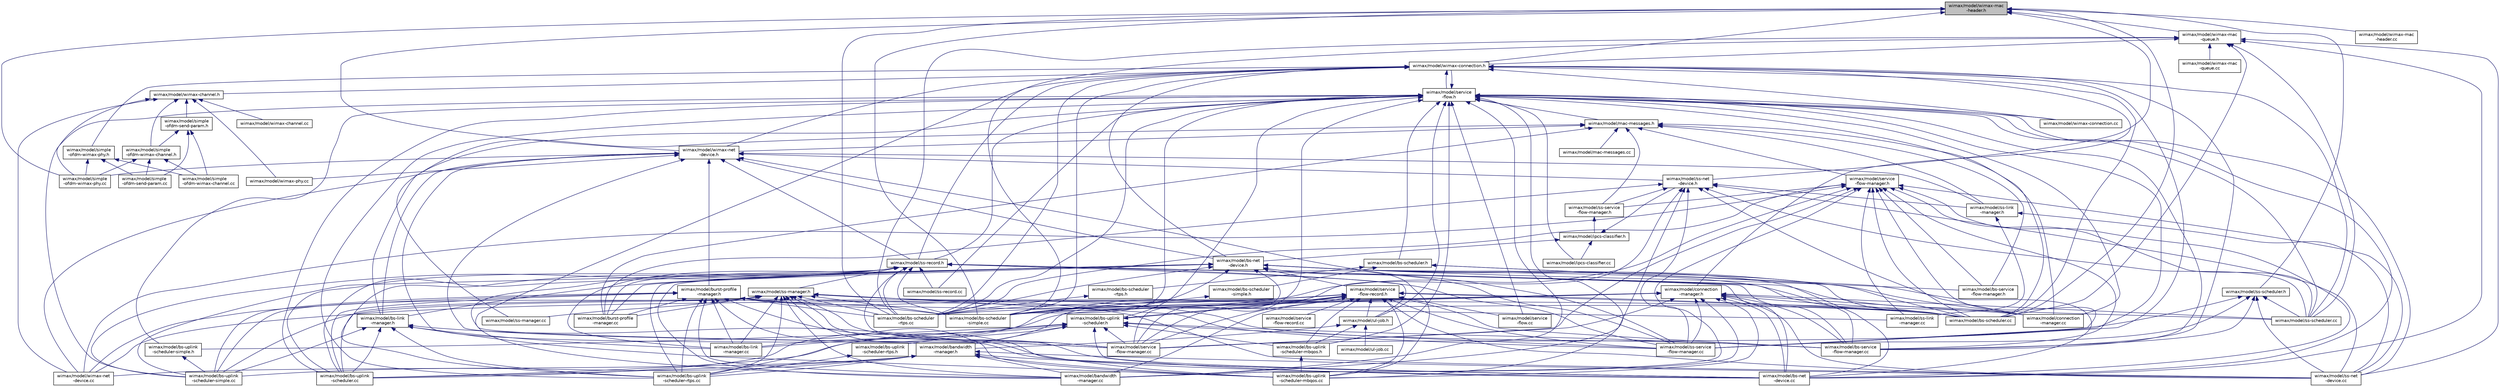 digraph "wimax/model/wimax-mac-header.h"
{
  edge [fontname="Helvetica",fontsize="10",labelfontname="Helvetica",labelfontsize="10"];
  node [fontname="Helvetica",fontsize="10",shape=record];
  Node1 [label="wimax/model/wimax-mac\l-header.h",height=0.2,width=0.4,color="black", fillcolor="grey75", style="filled", fontcolor="black"];
  Node1 -> Node2 [dir="back",color="midnightblue",fontsize="10",style="solid"];
  Node2 [label="wimax/model/wimax-connection.h",height=0.2,width=0.4,color="black", fillcolor="white", style="filled",URL="$d0/da4/wimax-connection_8h.html"];
  Node2 -> Node3 [dir="back",color="midnightblue",fontsize="10",style="solid"];
  Node3 [label="wimax/model/wimax-net\l-device.h",height=0.2,width=0.4,color="black", fillcolor="white", style="filled",URL="$d1/d16/wimax-net-device_8h.html"];
  Node3 -> Node4 [dir="back",color="midnightblue",fontsize="10",style="solid"];
  Node4 [label="wimax/model/bandwidth\l-manager.h",height=0.2,width=0.4,color="black", fillcolor="white", style="filled",URL="$da/dde/bandwidth-manager_8h.html"];
  Node4 -> Node5 [dir="back",color="midnightblue",fontsize="10",style="solid"];
  Node5 [label="wimax/model/bandwidth\l-manager.cc",height=0.2,width=0.4,color="black", fillcolor="white", style="filled",URL="$d9/daf/bandwidth-manager_8cc.html"];
  Node4 -> Node6 [dir="back",color="midnightblue",fontsize="10",style="solid"];
  Node6 [label="wimax/model/bs-net\l-device.cc",height=0.2,width=0.4,color="black", fillcolor="white", style="filled",URL="$d9/dbf/bs-net-device_8cc.html"];
  Node4 -> Node7 [dir="back",color="midnightblue",fontsize="10",style="solid"];
  Node7 [label="wimax/model/bs-uplink\l-scheduler-mbqos.cc",height=0.2,width=0.4,color="black", fillcolor="white", style="filled",URL="$d4/d56/bs-uplink-scheduler-mbqos_8cc.html"];
  Node4 -> Node8 [dir="back",color="midnightblue",fontsize="10",style="solid"];
  Node8 [label="wimax/model/bs-uplink\l-scheduler-rtps.cc",height=0.2,width=0.4,color="black", fillcolor="white", style="filled",URL="$d7/ded/bs-uplink-scheduler-rtps_8cc.html"];
  Node4 -> Node9 [dir="back",color="midnightblue",fontsize="10",style="solid"];
  Node9 [label="wimax/model/bs-uplink\l-scheduler-simple.cc",height=0.2,width=0.4,color="black", fillcolor="white", style="filled",URL="$df/de0/bs-uplink-scheduler-simple_8cc.html"];
  Node4 -> Node10 [dir="back",color="midnightblue",fontsize="10",style="solid"];
  Node10 [label="wimax/model/bs-uplink\l-scheduler.cc",height=0.2,width=0.4,color="black", fillcolor="white", style="filled",URL="$db/d9f/bs-uplink-scheduler_8cc.html"];
  Node4 -> Node11 [dir="back",color="midnightblue",fontsize="10",style="solid"];
  Node11 [label="wimax/model/ss-net\l-device.cc",height=0.2,width=0.4,color="black", fillcolor="white", style="filled",URL="$d1/d0d/ss-net-device_8cc.html"];
  Node4 -> Node12 [dir="back",color="midnightblue",fontsize="10",style="solid"];
  Node12 [label="wimax/model/wimax-net\l-device.cc",height=0.2,width=0.4,color="black", fillcolor="white", style="filled",URL="$d4/df2/wimax-net-device_8cc.html"];
  Node3 -> Node13 [dir="back",color="midnightblue",fontsize="10",style="solid"];
  Node13 [label="wimax/model/ss-record.h",height=0.2,width=0.4,color="black", fillcolor="white", style="filled",URL="$de/d9c/ss-record_8h.html"];
  Node13 -> Node14 [dir="back",color="midnightblue",fontsize="10",style="solid"];
  Node14 [label="wimax/model/ul-job.h",height=0.2,width=0.4,color="black", fillcolor="white", style="filled",URL="$d2/d02/ul-job_8h.html"];
  Node14 -> Node4 [dir="back",color="midnightblue",fontsize="10",style="solid"];
  Node14 -> Node15 [dir="back",color="midnightblue",fontsize="10",style="solid"];
  Node15 [label="wimax/model/bs-uplink\l-scheduler-mbqos.h",height=0.2,width=0.4,color="black", fillcolor="white", style="filled",URL="$d3/dfd/bs-uplink-scheduler-mbqos_8h.html"];
  Node15 -> Node7 [dir="back",color="midnightblue",fontsize="10",style="solid"];
  Node14 -> Node16 [dir="back",color="midnightblue",fontsize="10",style="solid"];
  Node16 [label="wimax/model/ul-job.cc",height=0.2,width=0.4,color="black", fillcolor="white", style="filled",URL="$db/d8e/ul-job_8cc.html"];
  Node13 -> Node17 [dir="back",color="midnightblue",fontsize="10",style="solid"];
  Node17 [label="wimax/model/ss-manager.h",height=0.2,width=0.4,color="black", fillcolor="white", style="filled",URL="$d9/d15/ss-manager_8h.html"];
  Node17 -> Node5 [dir="back",color="midnightblue",fontsize="10",style="solid"];
  Node17 -> Node18 [dir="back",color="midnightblue",fontsize="10",style="solid"];
  Node18 [label="wimax/model/bs-link\l-manager.cc",height=0.2,width=0.4,color="black", fillcolor="white", style="filled",URL="$d8/d41/bs-link-manager_8cc.html"];
  Node17 -> Node6 [dir="back",color="midnightblue",fontsize="10",style="solid"];
  Node17 -> Node19 [dir="back",color="midnightblue",fontsize="10",style="solid"];
  Node19 [label="wimax/model/bs-scheduler\l-rtps.cc",height=0.2,width=0.4,color="black", fillcolor="white", style="filled",URL="$d1/dc8/bs-scheduler-rtps_8cc.html"];
  Node17 -> Node20 [dir="back",color="midnightblue",fontsize="10",style="solid"];
  Node20 [label="wimax/model/bs-scheduler\l-simple.cc",height=0.2,width=0.4,color="black", fillcolor="white", style="filled",URL="$d2/dc3/bs-scheduler-simple_8cc.html"];
  Node17 -> Node21 [dir="back",color="midnightblue",fontsize="10",style="solid"];
  Node21 [label="wimax/model/bs-scheduler.cc",height=0.2,width=0.4,color="black", fillcolor="white", style="filled",URL="$d3/d62/bs-scheduler_8cc.html"];
  Node17 -> Node22 [dir="back",color="midnightblue",fontsize="10",style="solid"];
  Node22 [label="wimax/model/bs-service\l-flow-manager.cc",height=0.2,width=0.4,color="black", fillcolor="white", style="filled",URL="$d8/dfd/bs-service-flow-manager_8cc.html"];
  Node17 -> Node7 [dir="back",color="midnightblue",fontsize="10",style="solid"];
  Node17 -> Node8 [dir="back",color="midnightblue",fontsize="10",style="solid"];
  Node17 -> Node9 [dir="back",color="midnightblue",fontsize="10",style="solid"];
  Node17 -> Node10 [dir="back",color="midnightblue",fontsize="10",style="solid"];
  Node17 -> Node23 [dir="back",color="midnightblue",fontsize="10",style="solid"];
  Node23 [label="wimax/model/burst-profile\l-manager.cc",height=0.2,width=0.4,color="black", fillcolor="white", style="filled",URL="$d4/d58/burst-profile-manager_8cc.html"];
  Node17 -> Node24 [dir="back",color="midnightblue",fontsize="10",style="solid"];
  Node24 [label="wimax/model/service\l-flow-manager.cc",height=0.2,width=0.4,color="black", fillcolor="white", style="filled",URL="$de/d69/service-flow-manager_8cc.html"];
  Node17 -> Node25 [dir="back",color="midnightblue",fontsize="10",style="solid"];
  Node25 [label="wimax/model/ss-manager.cc",height=0.2,width=0.4,color="black", fillcolor="white", style="filled",URL="$d3/d03/ss-manager_8cc.html"];
  Node17 -> Node26 [dir="back",color="midnightblue",fontsize="10",style="solid"];
  Node26 [label="wimax/model/ss-service\l-flow-manager.cc",height=0.2,width=0.4,color="black", fillcolor="white", style="filled",URL="$d6/d2c/ss-service-flow-manager_8cc.html"];
  Node13 -> Node5 [dir="back",color="midnightblue",fontsize="10",style="solid"];
  Node13 -> Node18 [dir="back",color="midnightblue",fontsize="10",style="solid"];
  Node13 -> Node6 [dir="back",color="midnightblue",fontsize="10",style="solid"];
  Node13 -> Node19 [dir="back",color="midnightblue",fontsize="10",style="solid"];
  Node13 -> Node20 [dir="back",color="midnightblue",fontsize="10",style="solid"];
  Node13 -> Node21 [dir="back",color="midnightblue",fontsize="10",style="solid"];
  Node13 -> Node22 [dir="back",color="midnightblue",fontsize="10",style="solid"];
  Node13 -> Node8 [dir="back",color="midnightblue",fontsize="10",style="solid"];
  Node13 -> Node9 [dir="back",color="midnightblue",fontsize="10",style="solid"];
  Node13 -> Node10 [dir="back",color="midnightblue",fontsize="10",style="solid"];
  Node13 -> Node23 [dir="back",color="midnightblue",fontsize="10",style="solid"];
  Node13 -> Node27 [dir="back",color="midnightblue",fontsize="10",style="solid"];
  Node27 [label="wimax/model/connection\l-manager.cc",height=0.2,width=0.4,color="black", fillcolor="white", style="filled",URL="$d1/d34/connection-manager_8cc.html"];
  Node13 -> Node24 [dir="back",color="midnightblue",fontsize="10",style="solid"];
  Node13 -> Node28 [dir="back",color="midnightblue",fontsize="10",style="solid"];
  Node28 [label="wimax/model/ss-record.cc",height=0.2,width=0.4,color="black", fillcolor="white", style="filled",URL="$d1/d8f/ss-record_8cc.html"];
  Node13 -> Node26 [dir="back",color="midnightblue",fontsize="10",style="solid"];
  Node3 -> Node29 [dir="back",color="midnightblue",fontsize="10",style="solid"];
  Node29 [label="wimax/model/bs-net\l-device.h",height=0.2,width=0.4,color="black", fillcolor="white", style="filled",URL="$d5/d65/bs-net-device_8h.html"];
  Node29 -> Node30 [dir="back",color="midnightblue",fontsize="10",style="solid"];
  Node30 [label="wimax/model/service\l-flow-record.h",height=0.2,width=0.4,color="black", fillcolor="white", style="filled",URL="$d9/d7c/service-flow-record_8h.html"];
  Node30 -> Node14 [dir="back",color="midnightblue",fontsize="10",style="solid"];
  Node30 -> Node31 [dir="back",color="midnightblue",fontsize="10",style="solid"];
  Node31 [label="wimax/model/bs-uplink\l-scheduler.h",height=0.2,width=0.4,color="black", fillcolor="white", style="filled",URL="$db/db3/bs-uplink-scheduler_8h.html"];
  Node31 -> Node30 [dir="back",color="midnightblue",fontsize="10",style="solid"];
  Node31 -> Node4 [dir="back",color="midnightblue",fontsize="10",style="solid"];
  Node31 -> Node18 [dir="back",color="midnightblue",fontsize="10",style="solid"];
  Node31 -> Node6 [dir="back",color="midnightblue",fontsize="10",style="solid"];
  Node31 -> Node22 [dir="back",color="midnightblue",fontsize="10",style="solid"];
  Node31 -> Node15 [dir="back",color="midnightblue",fontsize="10",style="solid"];
  Node31 -> Node32 [dir="back",color="midnightblue",fontsize="10",style="solid"];
  Node32 [label="wimax/model/bs-uplink\l-scheduler-rtps.h",height=0.2,width=0.4,color="black", fillcolor="white", style="filled",URL="$d1/d92/bs-uplink-scheduler-rtps_8h.html"];
  Node32 -> Node8 [dir="back",color="midnightblue",fontsize="10",style="solid"];
  Node31 -> Node33 [dir="back",color="midnightblue",fontsize="10",style="solid"];
  Node33 [label="wimax/model/bs-uplink\l-scheduler-simple.h",height=0.2,width=0.4,color="black", fillcolor="white", style="filled",URL="$db/d86/bs-uplink-scheduler-simple_8h.html"];
  Node33 -> Node9 [dir="back",color="midnightblue",fontsize="10",style="solid"];
  Node31 -> Node10 [dir="back",color="midnightblue",fontsize="10",style="solid"];
  Node31 -> Node24 [dir="back",color="midnightblue",fontsize="10",style="solid"];
  Node31 -> Node26 [dir="back",color="midnightblue",fontsize="10",style="solid"];
  Node30 -> Node5 [dir="back",color="midnightblue",fontsize="10",style="solid"];
  Node30 -> Node19 [dir="back",color="midnightblue",fontsize="10",style="solid"];
  Node30 -> Node20 [dir="back",color="midnightblue",fontsize="10",style="solid"];
  Node30 -> Node21 [dir="back",color="midnightblue",fontsize="10",style="solid"];
  Node30 -> Node22 [dir="back",color="midnightblue",fontsize="10",style="solid"];
  Node30 -> Node15 [dir="back",color="midnightblue",fontsize="10",style="solid"];
  Node30 -> Node7 [dir="back",color="midnightblue",fontsize="10",style="solid"];
  Node30 -> Node8 [dir="back",color="midnightblue",fontsize="10",style="solid"];
  Node30 -> Node9 [dir="back",color="midnightblue",fontsize="10",style="solid"];
  Node30 -> Node10 [dir="back",color="midnightblue",fontsize="10",style="solid"];
  Node30 -> Node24 [dir="back",color="midnightblue",fontsize="10",style="solid"];
  Node30 -> Node34 [dir="back",color="midnightblue",fontsize="10",style="solid"];
  Node34 [label="wimax/model/service\l-flow-record.cc",height=0.2,width=0.4,color="black", fillcolor="white", style="filled",URL="$d9/d8b/service-flow-record_8cc.html"];
  Node30 -> Node35 [dir="back",color="midnightblue",fontsize="10",style="solid"];
  Node35 [label="wimax/model/service\l-flow.cc",height=0.2,width=0.4,color="black", fillcolor="white", style="filled",URL="$d4/d0f/service-flow_8cc.html"];
  Node30 -> Node11 [dir="back",color="midnightblue",fontsize="10",style="solid"];
  Node30 -> Node36 [dir="back",color="midnightblue",fontsize="10",style="solid"];
  Node36 [label="wimax/model/ss-scheduler.cc",height=0.2,width=0.4,color="black", fillcolor="white", style="filled",URL="$dd/db5/ss-scheduler_8cc.html"];
  Node30 -> Node26 [dir="back",color="midnightblue",fontsize="10",style="solid"];
  Node29 -> Node5 [dir="back",color="midnightblue",fontsize="10",style="solid"];
  Node29 -> Node37 [dir="back",color="midnightblue",fontsize="10",style="solid"];
  Node37 [label="wimax/model/bs-link\l-manager.h",height=0.2,width=0.4,color="black", fillcolor="white", style="filled",URL="$d1/d7e/bs-link-manager_8h.html"];
  Node37 -> Node18 [dir="back",color="midnightblue",fontsize="10",style="solid"];
  Node37 -> Node6 [dir="back",color="midnightblue",fontsize="10",style="solid"];
  Node37 -> Node7 [dir="back",color="midnightblue",fontsize="10",style="solid"];
  Node37 -> Node8 [dir="back",color="midnightblue",fontsize="10",style="solid"];
  Node37 -> Node9 [dir="back",color="midnightblue",fontsize="10",style="solid"];
  Node37 -> Node10 [dir="back",color="midnightblue",fontsize="10",style="solid"];
  Node29 -> Node6 [dir="back",color="midnightblue",fontsize="10",style="solid"];
  Node29 -> Node19 [dir="back",color="midnightblue",fontsize="10",style="solid"];
  Node29 -> Node20 [dir="back",color="midnightblue",fontsize="10",style="solid"];
  Node29 -> Node21 [dir="back",color="midnightblue",fontsize="10",style="solid"];
  Node29 -> Node22 [dir="back",color="midnightblue",fontsize="10",style="solid"];
  Node29 -> Node38 [dir="back",color="midnightblue",fontsize="10",style="solid"];
  Node38 [label="wimax/model/bs-service\l-flow-manager.h",height=0.2,width=0.4,color="black", fillcolor="white", style="filled",URL="$d0/d84/bs-service-flow-manager_8h.html"];
  Node29 -> Node7 [dir="back",color="midnightblue",fontsize="10",style="solid"];
  Node29 -> Node8 [dir="back",color="midnightblue",fontsize="10",style="solid"];
  Node29 -> Node9 [dir="back",color="midnightblue",fontsize="10",style="solid"];
  Node29 -> Node10 [dir="back",color="midnightblue",fontsize="10",style="solid"];
  Node29 -> Node23 [dir="back",color="midnightblue",fontsize="10",style="solid"];
  Node29 -> Node27 [dir="back",color="midnightblue",fontsize="10",style="solid"];
  Node29 -> Node24 [dir="back",color="midnightblue",fontsize="10",style="solid"];
  Node29 -> Node26 [dir="back",color="midnightblue",fontsize="10",style="solid"];
  Node3 -> Node39 [dir="back",color="midnightblue",fontsize="10",style="solid"];
  Node39 [label="wimax/model/ss-net\l-device.h",height=0.2,width=0.4,color="black", fillcolor="white", style="filled",URL="$dc/dbd/ss-net-device_8h.html"];
  Node39 -> Node40 [dir="back",color="midnightblue",fontsize="10",style="solid"];
  Node40 [label="wimax/model/ss-service\l-flow-manager.h",height=0.2,width=0.4,color="black", fillcolor="white", style="filled",URL="$d2/d89/ss-service-flow-manager_8h.html"];
  Node40 -> Node41 [dir="back",color="midnightblue",fontsize="10",style="solid"];
  Node41 [label="wimax/model/ipcs-classifier.h",height=0.2,width=0.4,color="black", fillcolor="white", style="filled",URL="$d0/d3c/ipcs-classifier_8h.html"];
  Node41 -> Node29 [dir="back",color="midnightblue",fontsize="10",style="solid"];
  Node41 -> Node39 [dir="back",color="midnightblue",fontsize="10",style="solid"];
  Node41 -> Node42 [dir="back",color="midnightblue",fontsize="10",style="solid"];
  Node42 [label="wimax/model/ipcs-classifier.cc",height=0.2,width=0.4,color="black", fillcolor="white", style="filled",URL="$d3/d9a/ipcs-classifier_8cc.html"];
  Node39 -> Node5 [dir="back",color="midnightblue",fontsize="10",style="solid"];
  Node39 -> Node23 [dir="back",color="midnightblue",fontsize="10",style="solid"];
  Node39 -> Node27 [dir="back",color="midnightblue",fontsize="10",style="solid"];
  Node39 -> Node24 [dir="back",color="midnightblue",fontsize="10",style="solid"];
  Node39 -> Node43 [dir="back",color="midnightblue",fontsize="10",style="solid"];
  Node43 [label="wimax/model/ss-link\l-manager.h",height=0.2,width=0.4,color="black", fillcolor="white", style="filled",URL="$d2/d5e/ss-link-manager_8h.html"];
  Node43 -> Node44 [dir="back",color="midnightblue",fontsize="10",style="solid"];
  Node44 [label="wimax/model/ss-link\l-manager.cc",height=0.2,width=0.4,color="black", fillcolor="white", style="filled",URL="$de/d29/ss-link-manager_8cc.html"];
  Node43 -> Node11 [dir="back",color="midnightblue",fontsize="10",style="solid"];
  Node39 -> Node11 [dir="back",color="midnightblue",fontsize="10",style="solid"];
  Node39 -> Node36 [dir="back",color="midnightblue",fontsize="10",style="solid"];
  Node39 -> Node26 [dir="back",color="midnightblue",fontsize="10",style="solid"];
  Node3 -> Node45 [dir="back",color="midnightblue",fontsize="10",style="solid"];
  Node45 [label="wimax/model/burst-profile\l-manager.h",height=0.2,width=0.4,color="black", fillcolor="white", style="filled",URL="$de/d9a/burst-profile-manager_8h.html"];
  Node45 -> Node5 [dir="back",color="midnightblue",fontsize="10",style="solid"];
  Node45 -> Node18 [dir="back",color="midnightblue",fontsize="10",style="solid"];
  Node45 -> Node6 [dir="back",color="midnightblue",fontsize="10",style="solid"];
  Node45 -> Node19 [dir="back",color="midnightblue",fontsize="10",style="solid"];
  Node45 -> Node20 [dir="back",color="midnightblue",fontsize="10",style="solid"];
  Node45 -> Node21 [dir="back",color="midnightblue",fontsize="10",style="solid"];
  Node45 -> Node7 [dir="back",color="midnightblue",fontsize="10",style="solid"];
  Node45 -> Node8 [dir="back",color="midnightblue",fontsize="10",style="solid"];
  Node45 -> Node9 [dir="back",color="midnightblue",fontsize="10",style="solid"];
  Node45 -> Node10 [dir="back",color="midnightblue",fontsize="10",style="solid"];
  Node45 -> Node23 [dir="back",color="midnightblue",fontsize="10",style="solid"];
  Node45 -> Node44 [dir="back",color="midnightblue",fontsize="10",style="solid"];
  Node45 -> Node11 [dir="back",color="midnightblue",fontsize="10",style="solid"];
  Node45 -> Node12 [dir="back",color="midnightblue",fontsize="10",style="solid"];
  Node3 -> Node37 [dir="back",color="midnightblue",fontsize="10",style="solid"];
  Node3 -> Node24 [dir="back",color="midnightblue",fontsize="10",style="solid"];
  Node3 -> Node46 [dir="back",color="midnightblue",fontsize="10",style="solid"];
  Node46 [label="wimax/model/simple\l-ofdm-wimax-phy.cc",height=0.2,width=0.4,color="black", fillcolor="white", style="filled",URL="$dc/d6b/simple-ofdm-wimax-phy_8cc.html"];
  Node3 -> Node43 [dir="back",color="midnightblue",fontsize="10",style="solid"];
  Node3 -> Node26 [dir="back",color="midnightblue",fontsize="10",style="solid"];
  Node3 -> Node12 [dir="back",color="midnightblue",fontsize="10",style="solid"];
  Node3 -> Node47 [dir="back",color="midnightblue",fontsize="10",style="solid"];
  Node47 [label="wimax/model/wimax-phy.cc",height=0.2,width=0.4,color="black", fillcolor="white", style="filled",URL="$d7/d68/wimax-phy_8cc.html"];
  Node2 -> Node48 [dir="back",color="midnightblue",fontsize="10",style="solid"];
  Node48 [label="wimax/model/service\l-flow.h",height=0.2,width=0.4,color="black", fillcolor="white", style="filled",URL="$d0/d39/service-flow_8h.html"];
  Node48 -> Node2 [dir="back",color="midnightblue",fontsize="10",style="solid"];
  Node48 -> Node49 [dir="back",color="midnightblue",fontsize="10",style="solid"];
  Node49 [label="wimax/model/mac-messages.h",height=0.2,width=0.4,color="black", fillcolor="white", style="filled",URL="$d2/d82/mac-messages_8h.html"];
  Node49 -> Node3 [dir="back",color="midnightblue",fontsize="10",style="solid"];
  Node49 -> Node40 [dir="back",color="midnightblue",fontsize="10",style="solid"];
  Node49 -> Node50 [dir="back",color="midnightblue",fontsize="10",style="solid"];
  Node50 [label="wimax/model/service\l-flow-manager.h",height=0.2,width=0.4,color="black", fillcolor="white", style="filled",URL="$d9/d4e/service-flow-manager_8h.html"];
  Node50 -> Node40 [dir="back",color="midnightblue",fontsize="10",style="solid"];
  Node50 -> Node5 [dir="back",color="midnightblue",fontsize="10",style="solid"];
  Node50 -> Node6 [dir="back",color="midnightblue",fontsize="10",style="solid"];
  Node50 -> Node19 [dir="back",color="midnightblue",fontsize="10",style="solid"];
  Node50 -> Node20 [dir="back",color="midnightblue",fontsize="10",style="solid"];
  Node50 -> Node21 [dir="back",color="midnightblue",fontsize="10",style="solid"];
  Node50 -> Node22 [dir="back",color="midnightblue",fontsize="10",style="solid"];
  Node50 -> Node38 [dir="back",color="midnightblue",fontsize="10",style="solid"];
  Node50 -> Node24 [dir="back",color="midnightblue",fontsize="10",style="solid"];
  Node50 -> Node44 [dir="back",color="midnightblue",fontsize="10",style="solid"];
  Node50 -> Node11 [dir="back",color="midnightblue",fontsize="10",style="solid"];
  Node50 -> Node36 [dir="back",color="midnightblue",fontsize="10",style="solid"];
  Node50 -> Node26 [dir="back",color="midnightblue",fontsize="10",style="solid"];
  Node50 -> Node12 [dir="back",color="midnightblue",fontsize="10",style="solid"];
  Node49 -> Node37 [dir="back",color="midnightblue",fontsize="10",style="solid"];
  Node49 -> Node38 [dir="back",color="midnightblue",fontsize="10",style="solid"];
  Node49 -> Node23 [dir="back",color="midnightblue",fontsize="10",style="solid"];
  Node49 -> Node27 [dir="back",color="midnightblue",fontsize="10",style="solid"];
  Node49 -> Node51 [dir="back",color="midnightblue",fontsize="10",style="solid"];
  Node51 [label="wimax/model/mac-messages.cc",height=0.2,width=0.4,color="black", fillcolor="white", style="filled",URL="$df/dd6/mac-messages_8cc.html"];
  Node49 -> Node43 [dir="back",color="midnightblue",fontsize="10",style="solid"];
  Node48 -> Node13 [dir="back",color="midnightblue",fontsize="10",style="solid"];
  Node48 -> Node14 [dir="back",color="midnightblue",fontsize="10",style="solid"];
  Node48 -> Node31 [dir="back",color="midnightblue",fontsize="10",style="solid"];
  Node48 -> Node5 [dir="back",color="midnightblue",fontsize="10",style="solid"];
  Node48 -> Node52 [dir="back",color="midnightblue",fontsize="10",style="solid"];
  Node52 [label="wimax/model/bs-scheduler.h",height=0.2,width=0.4,color="black", fillcolor="white", style="filled",URL="$d8/dbe/bs-scheduler_8h.html"];
  Node52 -> Node6 [dir="back",color="midnightblue",fontsize="10",style="solid"];
  Node52 -> Node53 [dir="back",color="midnightblue",fontsize="10",style="solid"];
  Node53 [label="wimax/model/bs-scheduler\l-rtps.h",height=0.2,width=0.4,color="black", fillcolor="white", style="filled",URL="$de/db3/bs-scheduler-rtps_8h.html"];
  Node53 -> Node19 [dir="back",color="midnightblue",fontsize="10",style="solid"];
  Node52 -> Node54 [dir="back",color="midnightblue",fontsize="10",style="solid"];
  Node54 [label="wimax/model/bs-scheduler\l-simple.h",height=0.2,width=0.4,color="black", fillcolor="white", style="filled",URL="$d9/d9b/bs-scheduler-simple_8h.html"];
  Node54 -> Node20 [dir="back",color="midnightblue",fontsize="10",style="solid"];
  Node52 -> Node21 [dir="back",color="midnightblue",fontsize="10",style="solid"];
  Node48 -> Node6 [dir="back",color="midnightblue",fontsize="10",style="solid"];
  Node48 -> Node19 [dir="back",color="midnightblue",fontsize="10",style="solid"];
  Node48 -> Node20 [dir="back",color="midnightblue",fontsize="10",style="solid"];
  Node48 -> Node21 [dir="back",color="midnightblue",fontsize="10",style="solid"];
  Node48 -> Node22 [dir="back",color="midnightblue",fontsize="10",style="solid"];
  Node48 -> Node15 [dir="back",color="midnightblue",fontsize="10",style="solid"];
  Node48 -> Node7 [dir="back",color="midnightblue",fontsize="10",style="solid"];
  Node48 -> Node8 [dir="back",color="midnightblue",fontsize="10",style="solid"];
  Node48 -> Node33 [dir="back",color="midnightblue",fontsize="10",style="solid"];
  Node48 -> Node9 [dir="back",color="midnightblue",fontsize="10",style="solid"];
  Node48 -> Node10 [dir="back",color="midnightblue",fontsize="10",style="solid"];
  Node48 -> Node27 [dir="back",color="midnightblue",fontsize="10",style="solid"];
  Node48 -> Node42 [dir="back",color="midnightblue",fontsize="10",style="solid"];
  Node48 -> Node24 [dir="back",color="midnightblue",fontsize="10",style="solid"];
  Node48 -> Node35 [dir="back",color="midnightblue",fontsize="10",style="solid"];
  Node48 -> Node25 [dir="back",color="midnightblue",fontsize="10",style="solid"];
  Node48 -> Node11 [dir="back",color="midnightblue",fontsize="10",style="solid"];
  Node48 -> Node28 [dir="back",color="midnightblue",fontsize="10",style="solid"];
  Node48 -> Node36 [dir="back",color="midnightblue",fontsize="10",style="solid"];
  Node48 -> Node26 [dir="back",color="midnightblue",fontsize="10",style="solid"];
  Node48 -> Node55 [dir="back",color="midnightblue",fontsize="10",style="solid"];
  Node55 [label="wimax/model/wimax-connection.cc",height=0.2,width=0.4,color="black", fillcolor="white", style="filled",URL="$de/d8b/wimax-connection_8cc.html"];
  Node2 -> Node13 [dir="back",color="midnightblue",fontsize="10",style="solid"];
  Node2 -> Node29 [dir="back",color="midnightblue",fontsize="10",style="solid"];
  Node2 -> Node56 [dir="back",color="midnightblue",fontsize="10",style="solid"];
  Node56 [label="wimax/model/connection\l-manager.h",height=0.2,width=0.4,color="black", fillcolor="white", style="filled",URL="$d3/d16/connection-manager_8h.html"];
  Node56 -> Node5 [dir="back",color="midnightblue",fontsize="10",style="solid"];
  Node56 -> Node18 [dir="back",color="midnightblue",fontsize="10",style="solid"];
  Node56 -> Node6 [dir="back",color="midnightblue",fontsize="10",style="solid"];
  Node56 -> Node19 [dir="back",color="midnightblue",fontsize="10",style="solid"];
  Node56 -> Node20 [dir="back",color="midnightblue",fontsize="10",style="solid"];
  Node56 -> Node21 [dir="back",color="midnightblue",fontsize="10",style="solid"];
  Node56 -> Node22 [dir="back",color="midnightblue",fontsize="10",style="solid"];
  Node56 -> Node7 [dir="back",color="midnightblue",fontsize="10",style="solid"];
  Node56 -> Node27 [dir="back",color="midnightblue",fontsize="10",style="solid"];
  Node56 -> Node24 [dir="back",color="midnightblue",fontsize="10",style="solid"];
  Node56 -> Node11 [dir="back",color="midnightblue",fontsize="10",style="solid"];
  Node56 -> Node36 [dir="back",color="midnightblue",fontsize="10",style="solid"];
  Node56 -> Node26 [dir="back",color="midnightblue",fontsize="10",style="solid"];
  Node56 -> Node12 [dir="back",color="midnightblue",fontsize="10",style="solid"];
  Node2 -> Node19 [dir="back",color="midnightblue",fontsize="10",style="solid"];
  Node2 -> Node20 [dir="back",color="midnightblue",fontsize="10",style="solid"];
  Node2 -> Node21 [dir="back",color="midnightblue",fontsize="10",style="solid"];
  Node2 -> Node22 [dir="back",color="midnightblue",fontsize="10",style="solid"];
  Node2 -> Node24 [dir="back",color="midnightblue",fontsize="10",style="solid"];
  Node2 -> Node57 [dir="back",color="midnightblue",fontsize="10",style="solid"];
  Node57 [label="wimax/model/wimax-channel.h",height=0.2,width=0.4,color="black", fillcolor="white", style="filled",URL="$d4/d2c/wimax-channel_8h.html"];
  Node57 -> Node58 [dir="back",color="midnightblue",fontsize="10",style="solid"];
  Node58 [label="wimax/model/simple\l-ofdm-send-param.h",height=0.2,width=0.4,color="black", fillcolor="white", style="filled",URL="$db/dee/simple-ofdm-send-param_8h.html"];
  Node58 -> Node59 [dir="back",color="midnightblue",fontsize="10",style="solid"];
  Node59 [label="wimax/model/simple\l-ofdm-send-param.cc",height=0.2,width=0.4,color="black", fillcolor="white", style="filled",URL="$d9/da7/simple-ofdm-send-param_8cc.html"];
  Node58 -> Node60 [dir="back",color="midnightblue",fontsize="10",style="solid"];
  Node60 [label="wimax/model/simple\l-ofdm-wimax-channel.h",height=0.2,width=0.4,color="black", fillcolor="white", style="filled",URL="$d8/d2b/simple-ofdm-wimax-channel_8h.html"];
  Node60 -> Node59 [dir="back",color="midnightblue",fontsize="10",style="solid"];
  Node60 -> Node61 [dir="back",color="midnightblue",fontsize="10",style="solid"];
  Node61 [label="wimax/model/simple\l-ofdm-wimax-channel.cc",height=0.2,width=0.4,color="black", fillcolor="white", style="filled",URL="$db/db3/simple-ofdm-wimax-channel_8cc.html"];
  Node60 -> Node46 [dir="back",color="midnightblue",fontsize="10",style="solid"];
  Node58 -> Node61 [dir="back",color="midnightblue",fontsize="10",style="solid"];
  Node57 -> Node60 [dir="back",color="midnightblue",fontsize="10",style="solid"];
  Node57 -> Node46 [dir="back",color="midnightblue",fontsize="10",style="solid"];
  Node57 -> Node62 [dir="back",color="midnightblue",fontsize="10",style="solid"];
  Node62 [label="wimax/model/wimax-channel.cc",height=0.2,width=0.4,color="black", fillcolor="white", style="filled",URL="$d6/d89/wimax-channel_8cc.html"];
  Node57 -> Node12 [dir="back",color="midnightblue",fontsize="10",style="solid"];
  Node57 -> Node47 [dir="back",color="midnightblue",fontsize="10",style="solid"];
  Node2 -> Node63 [dir="back",color="midnightblue",fontsize="10",style="solid"];
  Node63 [label="wimax/model/simple\l-ofdm-wimax-phy.h",height=0.2,width=0.4,color="black", fillcolor="white", style="filled",URL="$df/da4/simple-ofdm-wimax-phy_8h.html"];
  Node63 -> Node59 [dir="back",color="midnightblue",fontsize="10",style="solid"];
  Node63 -> Node61 [dir="back",color="midnightblue",fontsize="10",style="solid"];
  Node63 -> Node46 [dir="back",color="midnightblue",fontsize="10",style="solid"];
  Node2 -> Node36 [dir="back",color="midnightblue",fontsize="10",style="solid"];
  Node2 -> Node26 [dir="back",color="midnightblue",fontsize="10",style="solid"];
  Node2 -> Node55 [dir="back",color="midnightblue",fontsize="10",style="solid"];
  Node1 -> Node64 [dir="back",color="midnightblue",fontsize="10",style="solid"];
  Node64 [label="wimax/model/wimax-mac\l-queue.h",height=0.2,width=0.4,color="black", fillcolor="white", style="filled",URL="$d3/dce/wimax-mac-queue_8h.html"];
  Node64 -> Node2 [dir="back",color="midnightblue",fontsize="10",style="solid"];
  Node64 -> Node6 [dir="back",color="midnightblue",fontsize="10",style="solid"];
  Node64 -> Node19 [dir="back",color="midnightblue",fontsize="10",style="solid"];
  Node64 -> Node20 [dir="back",color="midnightblue",fontsize="10",style="solid"];
  Node64 -> Node21 [dir="back",color="midnightblue",fontsize="10",style="solid"];
  Node64 -> Node11 [dir="back",color="midnightblue",fontsize="10",style="solid"];
  Node64 -> Node36 [dir="back",color="midnightblue",fontsize="10",style="solid"];
  Node64 -> Node65 [dir="back",color="midnightblue",fontsize="10",style="solid"];
  Node65 [label="wimax/model/wimax-mac\l-queue.cc",height=0.2,width=0.4,color="black", fillcolor="white", style="filled",URL="$db/d70/wimax-mac-queue_8cc.html"];
  Node1 -> Node3 [dir="back",color="midnightblue",fontsize="10",style="solid"];
  Node1 -> Node39 [dir="back",color="midnightblue",fontsize="10",style="solid"];
  Node1 -> Node19 [dir="back",color="midnightblue",fontsize="10",style="solid"];
  Node1 -> Node20 [dir="back",color="midnightblue",fontsize="10",style="solid"];
  Node1 -> Node21 [dir="back",color="midnightblue",fontsize="10",style="solid"];
  Node1 -> Node66 [dir="back",color="midnightblue",fontsize="10",style="solid"];
  Node66 [label="wimax/model/ss-scheduler.h",height=0.2,width=0.4,color="black", fillcolor="white", style="filled",URL="$d7/df6/ss-scheduler_8h.html"];
  Node66 -> Node22 [dir="back",color="midnightblue",fontsize="10",style="solid"];
  Node66 -> Node24 [dir="back",color="midnightblue",fontsize="10",style="solid"];
  Node66 -> Node11 [dir="back",color="midnightblue",fontsize="10",style="solid"];
  Node66 -> Node36 [dir="back",color="midnightblue",fontsize="10",style="solid"];
  Node66 -> Node26 [dir="back",color="midnightblue",fontsize="10",style="solid"];
  Node1 -> Node46 [dir="back",color="midnightblue",fontsize="10",style="solid"];
  Node1 -> Node67 [dir="back",color="midnightblue",fontsize="10",style="solid"];
  Node67 [label="wimax/model/wimax-mac\l-header.cc",height=0.2,width=0.4,color="black", fillcolor="white", style="filled",URL="$d0/d7f/wimax-mac-header_8cc.html"];
}
